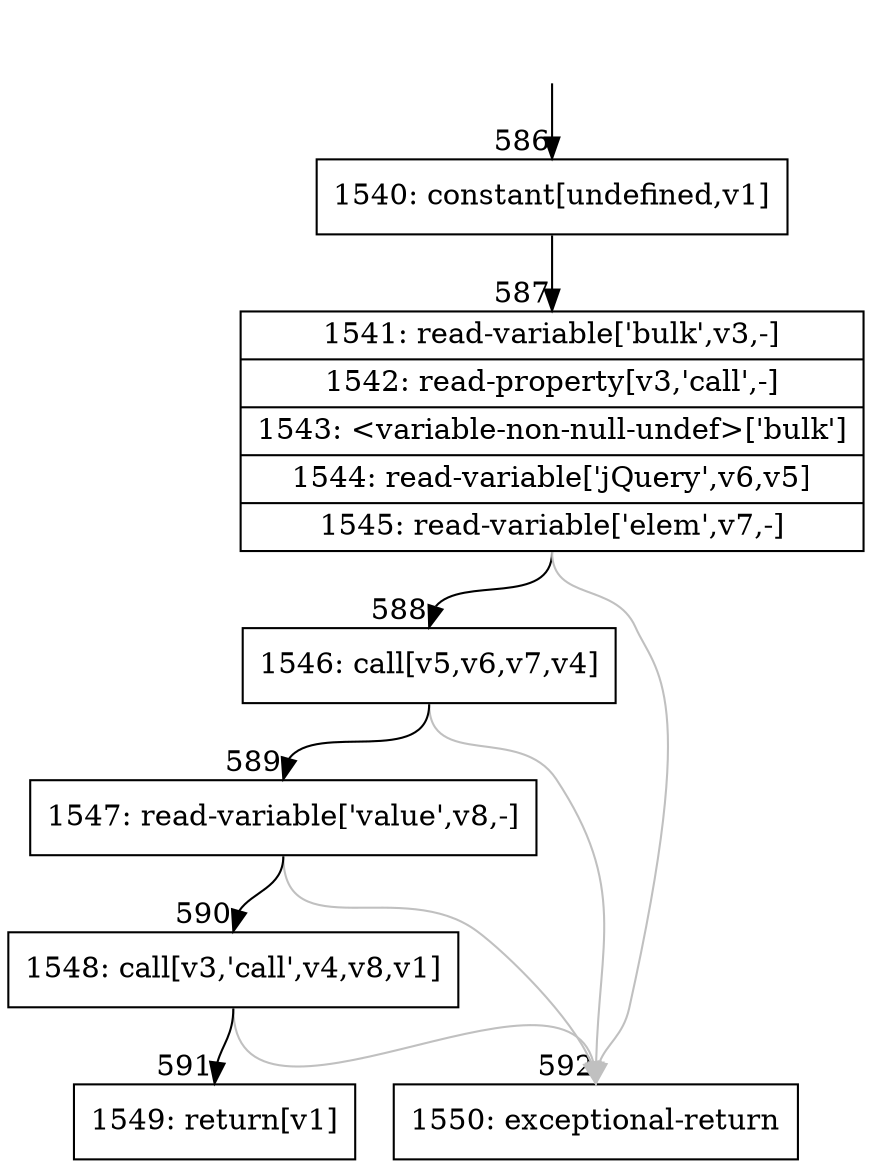 digraph {
rankdir="TD"
BB_entry45[shape=none,label=""];
BB_entry45 -> BB586 [tailport=s, headport=n, headlabel="    586"]
BB586 [shape=record label="{1540: constant[undefined,v1]}" ] 
BB586 -> BB587 [tailport=s, headport=n, headlabel="      587"]
BB587 [shape=record label="{1541: read-variable['bulk',v3,-]|1542: read-property[v3,'call',-]|1543: \<variable-non-null-undef\>['bulk']|1544: read-variable['jQuery',v6,v5]|1545: read-variable['elem',v7,-]}" ] 
BB587 -> BB588 [tailport=s, headport=n, headlabel="      588"]
BB587 -> BB592 [tailport=s, headport=n, color=gray, headlabel="      592"]
BB588 [shape=record label="{1546: call[v5,v6,v7,v4]}" ] 
BB588 -> BB589 [tailport=s, headport=n, headlabel="      589"]
BB588 -> BB592 [tailport=s, headport=n, color=gray]
BB589 [shape=record label="{1547: read-variable['value',v8,-]}" ] 
BB589 -> BB590 [tailport=s, headport=n, headlabel="      590"]
BB589 -> BB592 [tailport=s, headport=n, color=gray]
BB590 [shape=record label="{1548: call[v3,'call',v4,v8,v1]}" ] 
BB590 -> BB591 [tailport=s, headport=n, headlabel="      591"]
BB590 -> BB592 [tailport=s, headport=n, color=gray]
BB591 [shape=record label="{1549: return[v1]}" ] 
BB592 [shape=record label="{1550: exceptional-return}" ] 
}
